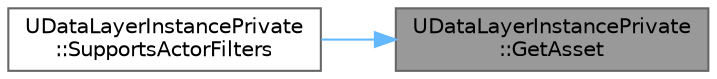 digraph "UDataLayerInstancePrivate::GetAsset"
{
 // INTERACTIVE_SVG=YES
 // LATEX_PDF_SIZE
  bgcolor="transparent";
  edge [fontname=Helvetica,fontsize=10,labelfontname=Helvetica,labelfontsize=10];
  node [fontname=Helvetica,fontsize=10,shape=box,height=0.2,width=0.4];
  rankdir="RL";
  Node1 [id="Node000001",label="UDataLayerInstancePrivate\l::GetAsset",height=0.2,width=0.4,color="gray40", fillcolor="grey60", style="filled", fontcolor="black",tooltip=" "];
  Node1 -> Node2 [id="edge1_Node000001_Node000002",dir="back",color="steelblue1",style="solid",tooltip=" "];
  Node2 [id="Node000002",label="UDataLayerInstancePrivate\l::SupportsActorFilters",height=0.2,width=0.4,color="grey40", fillcolor="white", style="filled",URL="$d7/d85/classUDataLayerInstancePrivate.html#abbee52f83955c68aad87bc131a6e2833",tooltip=" "];
}
